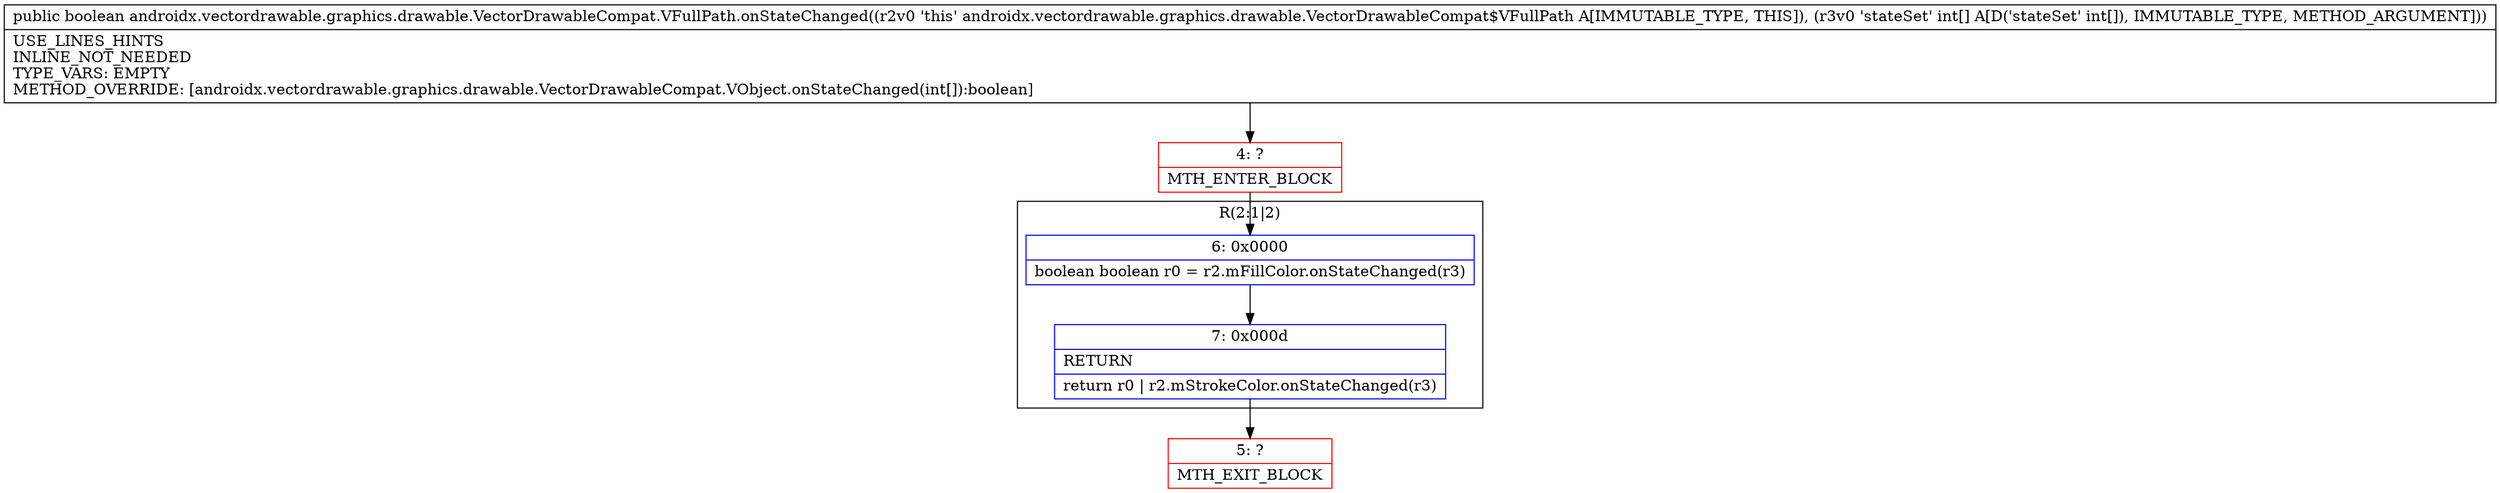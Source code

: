 digraph "CFG forandroidx.vectordrawable.graphics.drawable.VectorDrawableCompat.VFullPath.onStateChanged([I)Z" {
subgraph cluster_Region_1068051817 {
label = "R(2:1|2)";
node [shape=record,color=blue];
Node_6 [shape=record,label="{6\:\ 0x0000|boolean boolean r0 = r2.mFillColor.onStateChanged(r3)\l}"];
Node_7 [shape=record,label="{7\:\ 0x000d|RETURN\l|return r0 \| r2.mStrokeColor.onStateChanged(r3)\l}"];
}
Node_4 [shape=record,color=red,label="{4\:\ ?|MTH_ENTER_BLOCK\l}"];
Node_5 [shape=record,color=red,label="{5\:\ ?|MTH_EXIT_BLOCK\l}"];
MethodNode[shape=record,label="{public boolean androidx.vectordrawable.graphics.drawable.VectorDrawableCompat.VFullPath.onStateChanged((r2v0 'this' androidx.vectordrawable.graphics.drawable.VectorDrawableCompat$VFullPath A[IMMUTABLE_TYPE, THIS]), (r3v0 'stateSet' int[] A[D('stateSet' int[]), IMMUTABLE_TYPE, METHOD_ARGUMENT]))  | USE_LINES_HINTS\lINLINE_NOT_NEEDED\lTYPE_VARS: EMPTY\lMETHOD_OVERRIDE: [androidx.vectordrawable.graphics.drawable.VectorDrawableCompat.VObject.onStateChanged(int[]):boolean]\l}"];
MethodNode -> Node_4;Node_6 -> Node_7;
Node_7 -> Node_5;
Node_4 -> Node_6;
}

